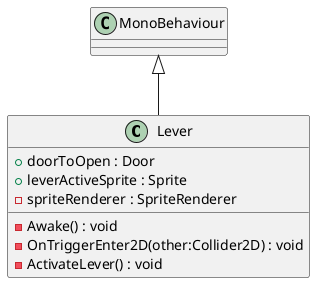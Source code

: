 @startuml
class Lever {
    + doorToOpen : Door
    + leverActiveSprite : Sprite
    - spriteRenderer : SpriteRenderer
    - Awake() : void
    - OnTriggerEnter2D(other:Collider2D) : void
    - ActivateLever() : void
}
MonoBehaviour <|-- Lever
@enduml
